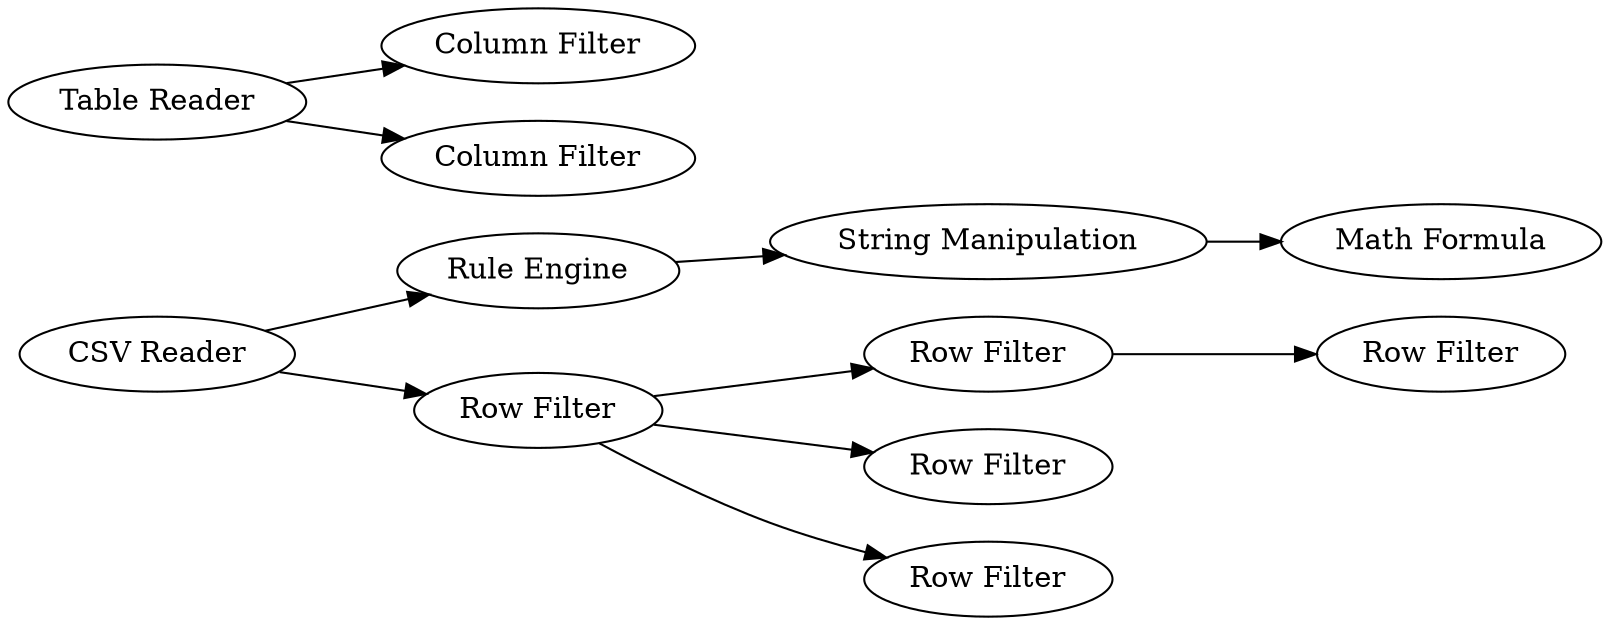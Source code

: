 digraph {
	"-4118722759838823766_35" [label="String Manipulation"]
	"-4118722759838823766_32" [label="Column Filter"]
	"-4118722759838823766_33" [label="Column Filter"]
	"-4118722759838823766_34" [label="Rule Engine"]
	"-4118722759838823766_29" [label="Row Filter"]
	"-4118722759838823766_36" [label="Math Formula"]
	"-4118722759838823766_28" [label="Row Filter"]
	"-4118722759838823766_31" [label="Row Filter"]
	"-4118722759838823766_27" [label="Row Filter"]
	"-4118722759838823766_30" [label="Row Filter"]
	"-4118722759838823766_26" [label="Table Reader"]
	"-4118722759838823766_25" [label="CSV Reader"]
	"-4118722759838823766_27" -> "-4118722759838823766_31"
	"-4118722759838823766_26" -> "-4118722759838823766_32"
	"-4118722759838823766_27" -> "-4118722759838823766_28"
	"-4118722759838823766_25" -> "-4118722759838823766_34"
	"-4118722759838823766_26" -> "-4118722759838823766_33"
	"-4118722759838823766_25" -> "-4118722759838823766_27"
	"-4118722759838823766_35" -> "-4118722759838823766_36"
	"-4118722759838823766_29" -> "-4118722759838823766_30"
	"-4118722759838823766_27" -> "-4118722759838823766_29"
	"-4118722759838823766_34" -> "-4118722759838823766_35"
	rankdir=LR
}
